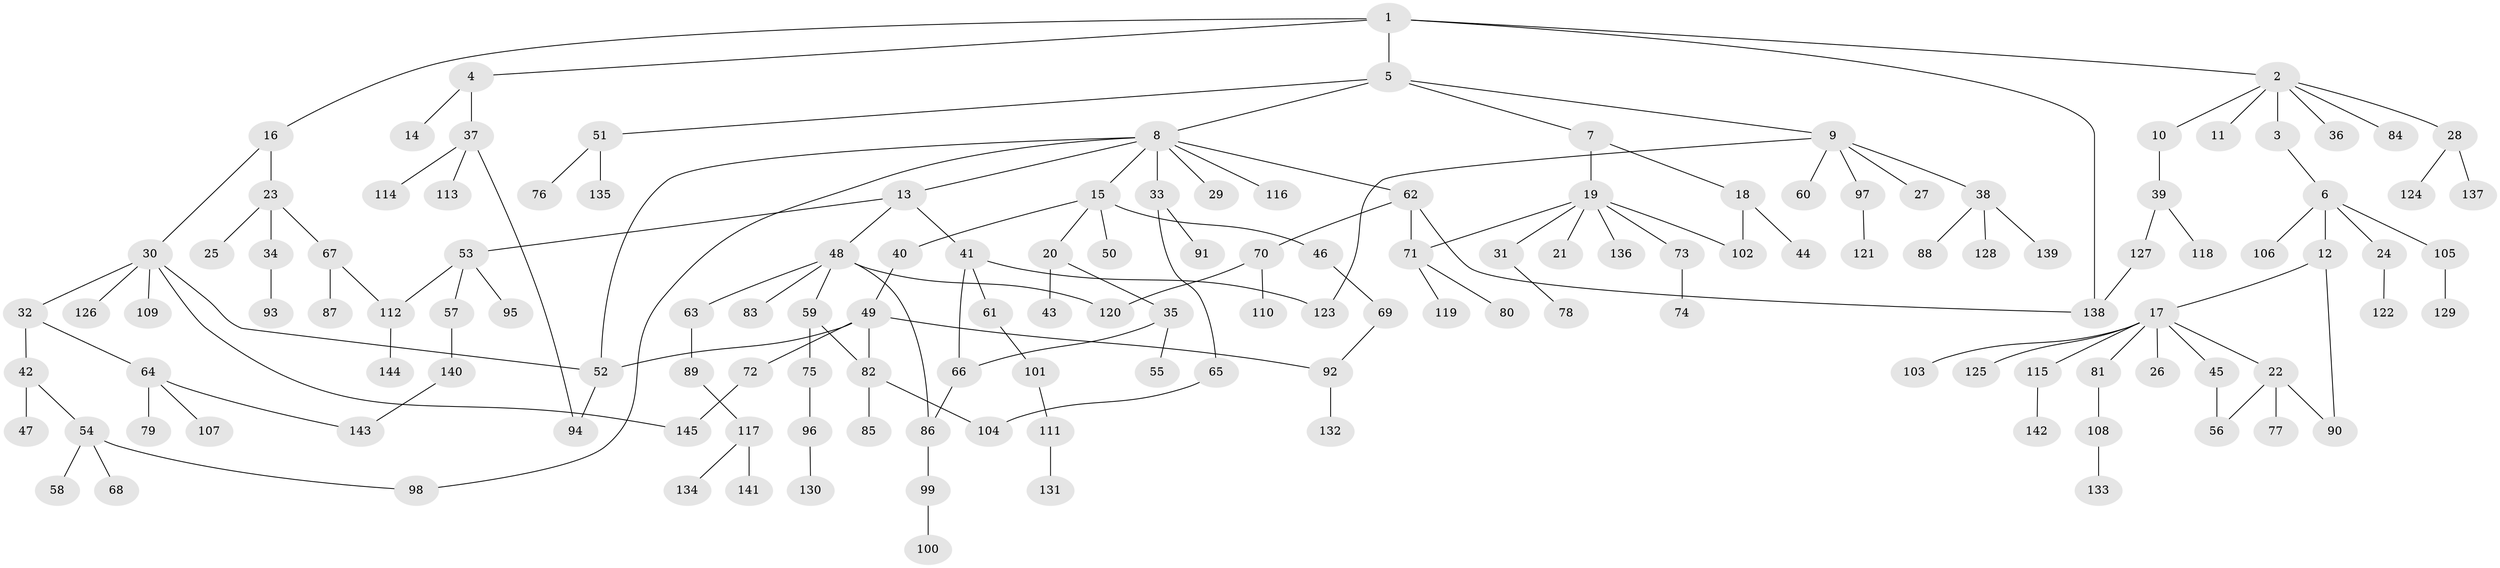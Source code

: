 // coarse degree distribution, {6: 0.037383177570093455, 8: 0.028037383177570093, 2: 0.2523364485981308, 5: 0.018691588785046728, 12: 0.009345794392523364, 3: 0.102803738317757, 1: 0.45794392523364486, 4: 0.07476635514018691, 7: 0.018691588785046728}
// Generated by graph-tools (version 1.1) at 2025/41/03/06/25 10:41:28]
// undirected, 145 vertices, 164 edges
graph export_dot {
graph [start="1"]
  node [color=gray90,style=filled];
  1;
  2;
  3;
  4;
  5;
  6;
  7;
  8;
  9;
  10;
  11;
  12;
  13;
  14;
  15;
  16;
  17;
  18;
  19;
  20;
  21;
  22;
  23;
  24;
  25;
  26;
  27;
  28;
  29;
  30;
  31;
  32;
  33;
  34;
  35;
  36;
  37;
  38;
  39;
  40;
  41;
  42;
  43;
  44;
  45;
  46;
  47;
  48;
  49;
  50;
  51;
  52;
  53;
  54;
  55;
  56;
  57;
  58;
  59;
  60;
  61;
  62;
  63;
  64;
  65;
  66;
  67;
  68;
  69;
  70;
  71;
  72;
  73;
  74;
  75;
  76;
  77;
  78;
  79;
  80;
  81;
  82;
  83;
  84;
  85;
  86;
  87;
  88;
  89;
  90;
  91;
  92;
  93;
  94;
  95;
  96;
  97;
  98;
  99;
  100;
  101;
  102;
  103;
  104;
  105;
  106;
  107;
  108;
  109;
  110;
  111;
  112;
  113;
  114;
  115;
  116;
  117;
  118;
  119;
  120;
  121;
  122;
  123;
  124;
  125;
  126;
  127;
  128;
  129;
  130;
  131;
  132;
  133;
  134;
  135;
  136;
  137;
  138;
  139;
  140;
  141;
  142;
  143;
  144;
  145;
  1 -- 2;
  1 -- 4;
  1 -- 5;
  1 -- 16;
  1 -- 138;
  2 -- 3;
  2 -- 10;
  2 -- 11;
  2 -- 28;
  2 -- 36;
  2 -- 84;
  3 -- 6;
  4 -- 14;
  4 -- 37;
  5 -- 7;
  5 -- 8;
  5 -- 9;
  5 -- 51;
  6 -- 12;
  6 -- 24;
  6 -- 105;
  6 -- 106;
  7 -- 18;
  7 -- 19;
  8 -- 13;
  8 -- 15;
  8 -- 29;
  8 -- 33;
  8 -- 52;
  8 -- 62;
  8 -- 116;
  8 -- 98;
  9 -- 27;
  9 -- 38;
  9 -- 60;
  9 -- 97;
  9 -- 123;
  10 -- 39;
  12 -- 17;
  12 -- 90;
  13 -- 41;
  13 -- 48;
  13 -- 53;
  15 -- 20;
  15 -- 40;
  15 -- 46;
  15 -- 50;
  16 -- 23;
  16 -- 30;
  17 -- 22;
  17 -- 26;
  17 -- 45;
  17 -- 81;
  17 -- 103;
  17 -- 115;
  17 -- 125;
  18 -- 44;
  18 -- 102;
  19 -- 21;
  19 -- 31;
  19 -- 71;
  19 -- 73;
  19 -- 136;
  19 -- 102;
  20 -- 35;
  20 -- 43;
  22 -- 77;
  22 -- 56;
  22 -- 90;
  23 -- 25;
  23 -- 34;
  23 -- 67;
  24 -- 122;
  28 -- 124;
  28 -- 137;
  30 -- 32;
  30 -- 109;
  30 -- 126;
  30 -- 145;
  30 -- 52;
  31 -- 78;
  32 -- 42;
  32 -- 64;
  33 -- 65;
  33 -- 91;
  34 -- 93;
  35 -- 55;
  35 -- 66;
  37 -- 113;
  37 -- 114;
  37 -- 94;
  38 -- 88;
  38 -- 128;
  38 -- 139;
  39 -- 118;
  39 -- 127;
  40 -- 49;
  41 -- 61;
  41 -- 66;
  41 -- 123;
  42 -- 47;
  42 -- 54;
  45 -- 56;
  46 -- 69;
  48 -- 59;
  48 -- 63;
  48 -- 83;
  48 -- 120;
  48 -- 86;
  49 -- 72;
  49 -- 82;
  49 -- 92;
  49 -- 52;
  51 -- 76;
  51 -- 135;
  52 -- 94;
  53 -- 57;
  53 -- 95;
  53 -- 112;
  54 -- 58;
  54 -- 68;
  54 -- 98;
  57 -- 140;
  59 -- 75;
  59 -- 82;
  61 -- 101;
  62 -- 70;
  62 -- 138;
  62 -- 71;
  63 -- 89;
  64 -- 79;
  64 -- 107;
  64 -- 143;
  65 -- 104;
  66 -- 86;
  67 -- 87;
  67 -- 112;
  69 -- 92;
  70 -- 110;
  70 -- 120;
  71 -- 80;
  71 -- 119;
  72 -- 145;
  73 -- 74;
  75 -- 96;
  81 -- 108;
  82 -- 85;
  82 -- 104;
  86 -- 99;
  89 -- 117;
  92 -- 132;
  96 -- 130;
  97 -- 121;
  99 -- 100;
  101 -- 111;
  105 -- 129;
  108 -- 133;
  111 -- 131;
  112 -- 144;
  115 -- 142;
  117 -- 134;
  117 -- 141;
  127 -- 138;
  140 -- 143;
}
